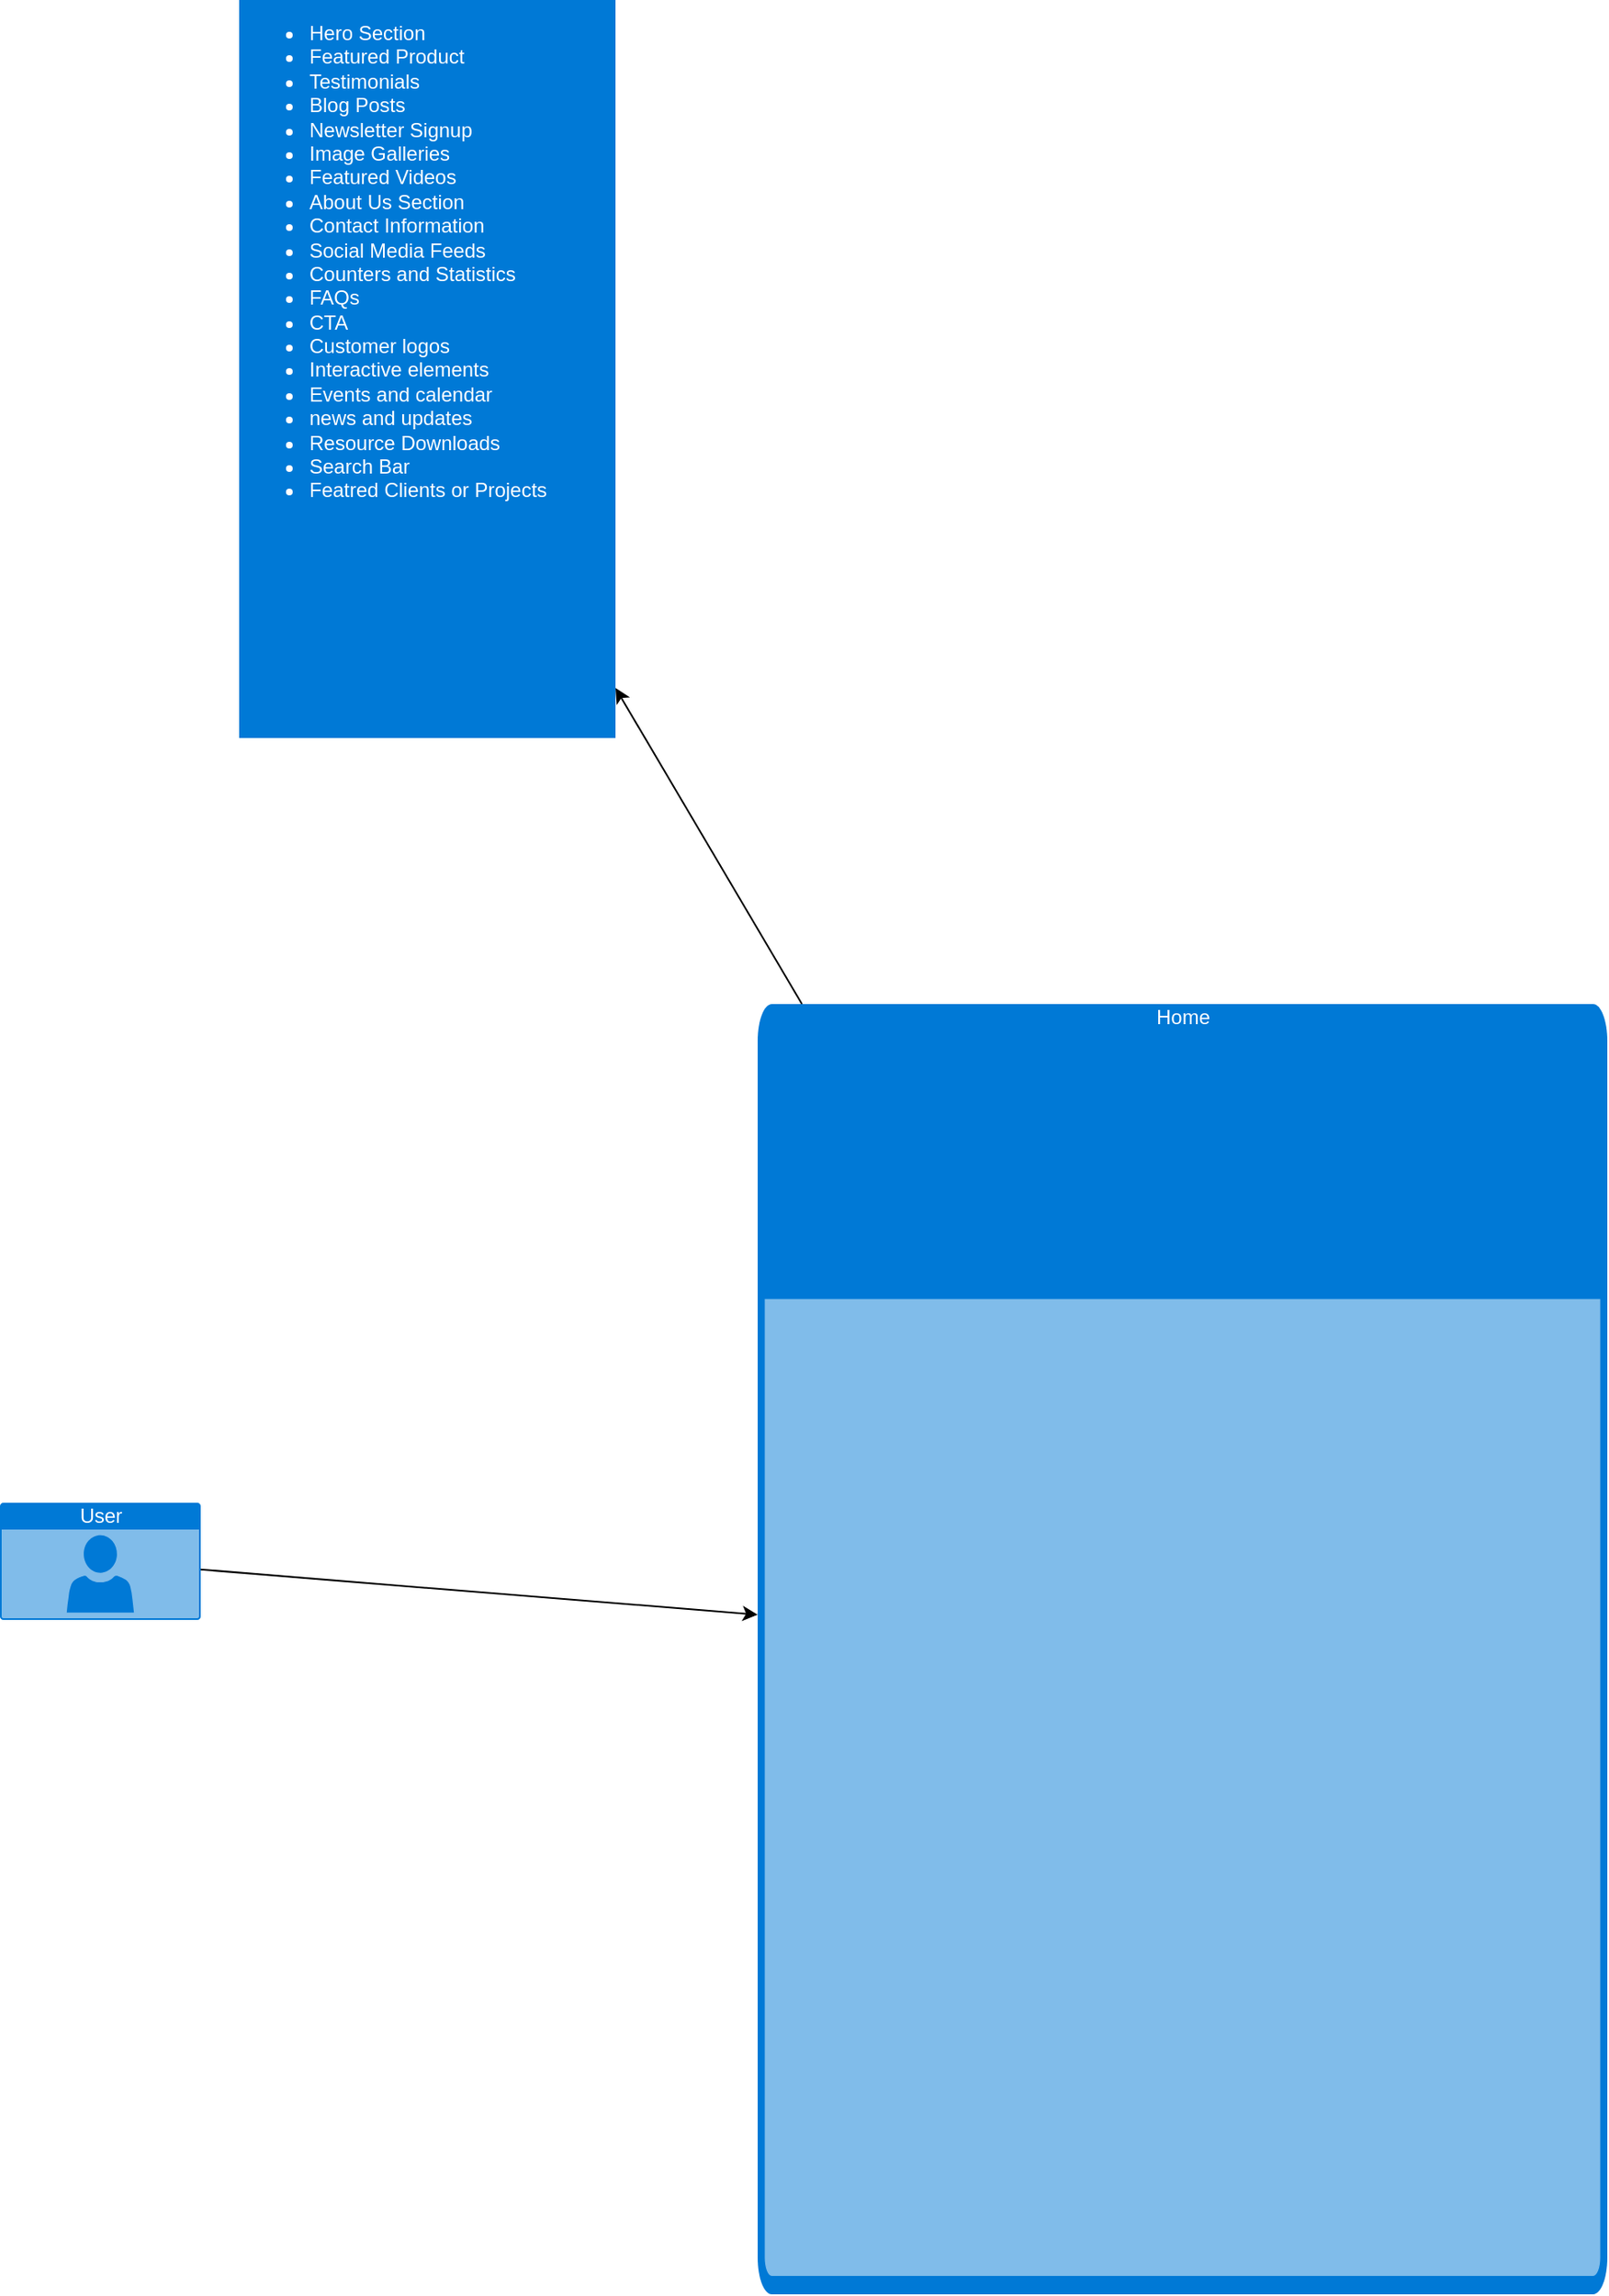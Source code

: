 <mxfile>
    <diagram id="lpvokLfpaff2BmqgN_e2" name="Page-1">
        <mxGraphModel dx="1638" dy="2342" grid="0" gridSize="10" guides="1" tooltips="1" connect="1" arrows="1" fold="1" page="0" pageScale="1" pageWidth="850" pageHeight="1100" math="0" shadow="0">
            <root>
                <mxCell id="0"/>
                <mxCell id="1" parent="0"/>
                <mxCell id="6" style="edgeStyle=none;html=1;" edge="1" parent="1" source="2" target="4">
                    <mxGeometry relative="1" as="geometry"/>
                </mxCell>
                <mxCell id="2" value="User" style="html=1;strokeColor=none;fillColor=#0079D6;labelPosition=center;verticalLabelPosition=middle;verticalAlign=top;align=center;fontSize=12;outlineConnect=0;spacingTop=-6;fontColor=#FFFFFF;sketch=0;shape=mxgraph.sitemap.user;" vertex="1" parent="1">
                    <mxGeometry x="-339" y="425" width="120" height="70" as="geometry"/>
                </mxCell>
                <mxCell id="8" value="" style="edgeStyle=none;html=1;" edge="1" parent="1" source="4" target="7">
                    <mxGeometry relative="1" as="geometry"/>
                </mxCell>
                <mxCell id="4" value="Home" style="html=1;strokeColor=none;fillColor=#0079D6;labelPosition=center;verticalLabelPosition=middle;verticalAlign=top;align=center;fontSize=12;outlineConnect=0;spacingTop=-6;fontColor=#FFFFFF;sketch=0;shape=mxgraph.sitemap.page;" vertex="1" parent="1">
                    <mxGeometry x="114" y="127" width="508" height="771" as="geometry"/>
                </mxCell>
                <mxCell id="7" value="&lt;ul&gt;&lt;li&gt;Hero Section&lt;/li&gt;&lt;li&gt;Featured Product&lt;/li&gt;&lt;li&gt;Testimonials&lt;/li&gt;&lt;li&gt;Blog Posts&lt;/li&gt;&lt;li&gt;Newsletter Signup&lt;/li&gt;&lt;li&gt;Image Galleries&lt;/li&gt;&lt;li&gt;Featured Videos&lt;/li&gt;&lt;li&gt;About Us Section&lt;/li&gt;&lt;li&gt;Contact Information&lt;/li&gt;&lt;li&gt;Social Media Feeds&lt;/li&gt;&lt;li&gt;Counters and Statistics&lt;/li&gt;&lt;li&gt;FAQs&lt;/li&gt;&lt;li&gt;CTA&lt;/li&gt;&lt;li&gt;Customer logos&lt;/li&gt;&lt;li&gt;Interactive elements&lt;/li&gt;&lt;li&gt;Events and calendar&lt;/li&gt;&lt;li&gt;news and updates&lt;/li&gt;&lt;li&gt;Resource Downloads&lt;/li&gt;&lt;li&gt;Search Bar&lt;/li&gt;&lt;li&gt;Featred Clients or Projects&lt;/li&gt;&lt;/ul&gt;" style="whiteSpace=wrap;html=1;verticalAlign=top;fillColor=#0079D6;strokeColor=none;fontColor=#FFFFFF;spacingTop=-6;sketch=0;align=left;" vertex="1" parent="1">
                    <mxGeometry x="-196" y="-473" width="225" height="441" as="geometry"/>
                </mxCell>
            </root>
        </mxGraphModel>
    </diagram>
</mxfile>
